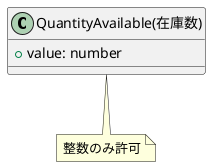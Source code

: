 @startuml QuantityAvailable

class "QuantityAvailable(在庫数)" as QuantityAvailable {
    + value: number
}

note bottom of QuantityAvailable
    整数のみ許可
end note 

@enduml